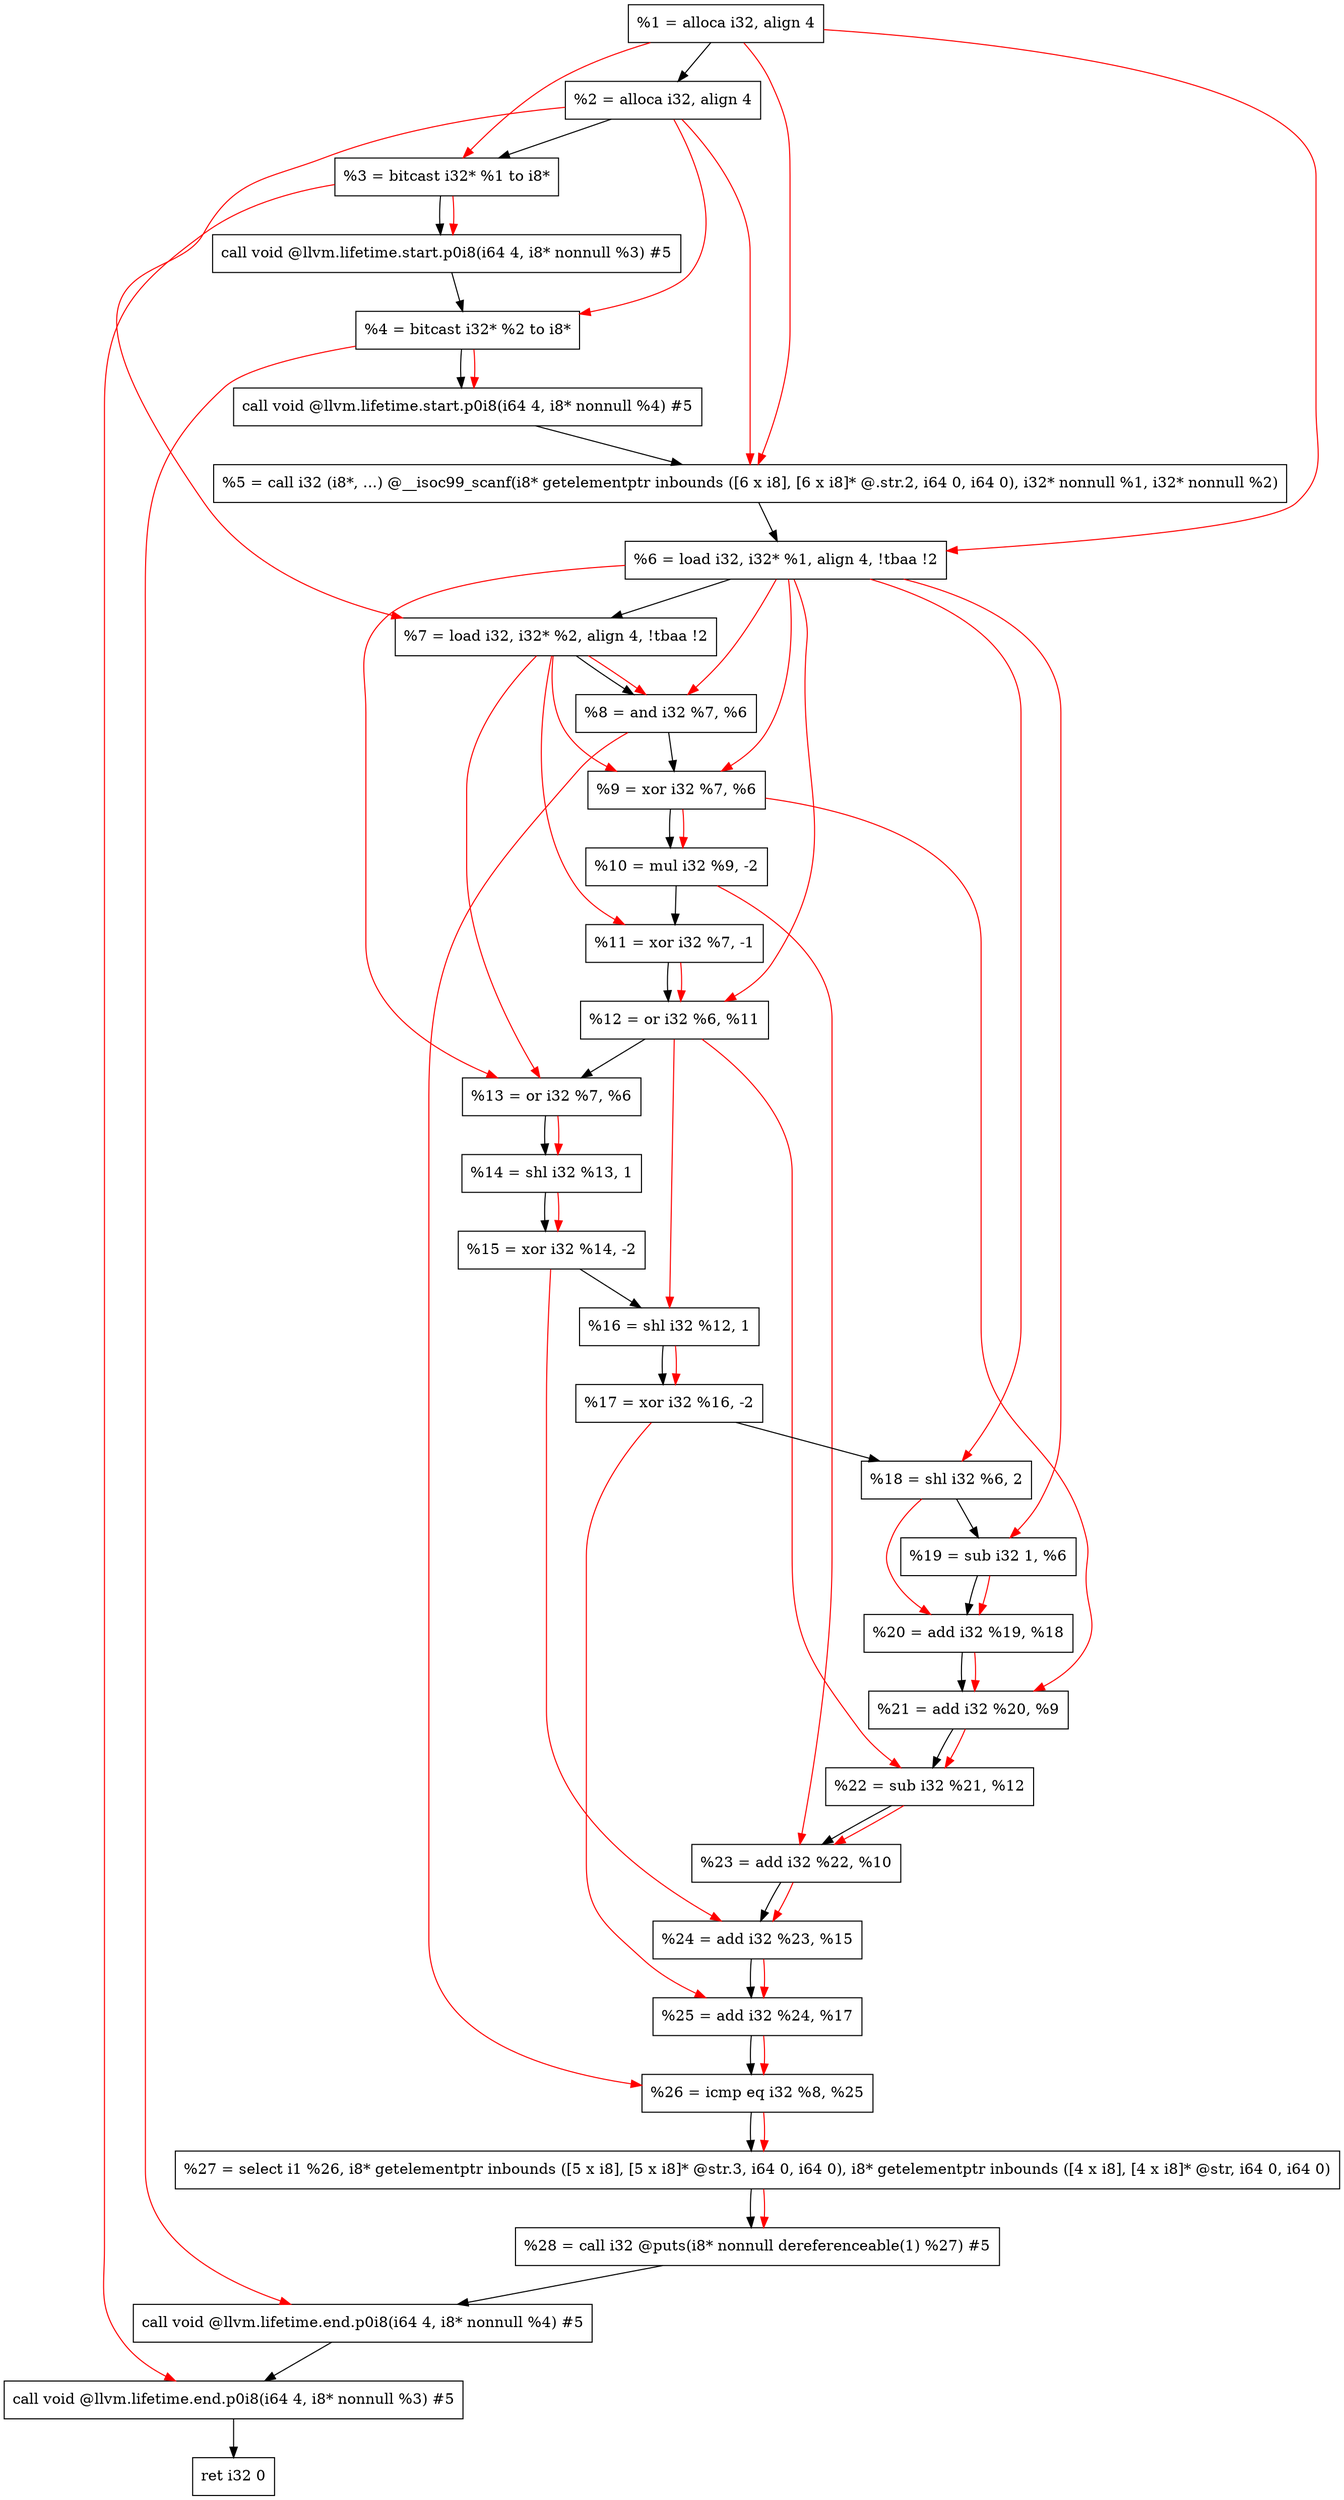 digraph "DFG for'main' function" {
	Node0x1c989d8[shape=record, label="  %1 = alloca i32, align 4"];
	Node0x1c98a58[shape=record, label="  %2 = alloca i32, align 4"];
	Node0x1c98ae8[shape=record, label="  %3 = bitcast i32* %1 to i8*"];
	Node0x1c98f48[shape=record, label="  call void @llvm.lifetime.start.p0i8(i64 4, i8* nonnull %3) #5"];
	Node0x1c99028[shape=record, label="  %4 = bitcast i32* %2 to i8*"];
	Node0x1c99148[shape=record, label="  call void @llvm.lifetime.start.p0i8(i64 4, i8* nonnull %4) #5"];
	Node0x1c99380[shape=record, label="  %5 = call i32 (i8*, ...) @__isoc99_scanf(i8* getelementptr inbounds ([6 x i8], [6 x i8]* @.str.2, i64 0, i64 0), i32* nonnull %1, i32* nonnull %2)"];
	Node0x1c99438[shape=record, label="  %6 = load i32, i32* %1, align 4, !tbaa !2"];
	Node0x1c9a3a8[shape=record, label="  %7 = load i32, i32* %2, align 4, !tbaa !2"];
	Node0x1c9aa30[shape=record, label="  %8 = and i32 %7, %6"];
	Node0x1c9aaa0[shape=record, label="  %9 = xor i32 %7, %6"];
	Node0x1c9ab10[shape=record, label="  %10 = mul i32 %9, -2"];
	Node0x1c9ab80[shape=record, label="  %11 = xor i32 %7, -1"];
	Node0x1c9abf0[shape=record, label="  %12 = or i32 %6, %11"];
	Node0x1c9ac60[shape=record, label="  %13 = or i32 %7, %6"];
	Node0x1c9acd0[shape=record, label="  %14 = shl i32 %13, 1"];
	Node0x1c9ad40[shape=record, label="  %15 = xor i32 %14, -2"];
	Node0x1c9adb0[shape=record, label="  %16 = shl i32 %12, 1"];
	Node0x1c9ae20[shape=record, label="  %17 = xor i32 %16, -2"];
	Node0x1c9ae90[shape=record, label="  %18 = shl i32 %6, 2"];
	Node0x1c9af00[shape=record, label="  %19 = sub i32 1, %6"];
	Node0x1c9af70[shape=record, label="  %20 = add i32 %19, %18"];
	Node0x1c9afe0[shape=record, label="  %21 = add i32 %20, %9"];
	Node0x1c9b050[shape=record, label="  %22 = sub i32 %21, %12"];
	Node0x1c9b0c0[shape=record, label="  %23 = add i32 %22, %10"];
	Node0x1c9b130[shape=record, label="  %24 = add i32 %23, %15"];
	Node0x1c9b1a0[shape=record, label="  %25 = add i32 %24, %17"];
	Node0x1c9b210[shape=record, label="  %26 = icmp eq i32 %8, %25"];
	Node0x1c399d8[shape=record, label="  %27 = select i1 %26, i8* getelementptr inbounds ([5 x i8], [5 x i8]* @str.3, i64 0, i64 0), i8* getelementptr inbounds ([4 x i8], [4 x i8]* @str, i64 0, i64 0)"];
	Node0x1c9b2a0[shape=record, label="  %28 = call i32 @puts(i8* nonnull dereferenceable(1) %27) #5"];
	Node0x1c9b4f8[shape=record, label="  call void @llvm.lifetime.end.p0i8(i64 4, i8* nonnull %4) #5"];
	Node0x1c9b658[shape=record, label="  call void @llvm.lifetime.end.p0i8(i64 4, i8* nonnull %3) #5"];
	Node0x1c9b718[shape=record, label="  ret i32 0"];
	Node0x1c989d8 -> Node0x1c98a58;
	Node0x1c98a58 -> Node0x1c98ae8;
	Node0x1c98ae8 -> Node0x1c98f48;
	Node0x1c98f48 -> Node0x1c99028;
	Node0x1c99028 -> Node0x1c99148;
	Node0x1c99148 -> Node0x1c99380;
	Node0x1c99380 -> Node0x1c99438;
	Node0x1c99438 -> Node0x1c9a3a8;
	Node0x1c9a3a8 -> Node0x1c9aa30;
	Node0x1c9aa30 -> Node0x1c9aaa0;
	Node0x1c9aaa0 -> Node0x1c9ab10;
	Node0x1c9ab10 -> Node0x1c9ab80;
	Node0x1c9ab80 -> Node0x1c9abf0;
	Node0x1c9abf0 -> Node0x1c9ac60;
	Node0x1c9ac60 -> Node0x1c9acd0;
	Node0x1c9acd0 -> Node0x1c9ad40;
	Node0x1c9ad40 -> Node0x1c9adb0;
	Node0x1c9adb0 -> Node0x1c9ae20;
	Node0x1c9ae20 -> Node0x1c9ae90;
	Node0x1c9ae90 -> Node0x1c9af00;
	Node0x1c9af00 -> Node0x1c9af70;
	Node0x1c9af70 -> Node0x1c9afe0;
	Node0x1c9afe0 -> Node0x1c9b050;
	Node0x1c9b050 -> Node0x1c9b0c0;
	Node0x1c9b0c0 -> Node0x1c9b130;
	Node0x1c9b130 -> Node0x1c9b1a0;
	Node0x1c9b1a0 -> Node0x1c9b210;
	Node0x1c9b210 -> Node0x1c399d8;
	Node0x1c399d8 -> Node0x1c9b2a0;
	Node0x1c9b2a0 -> Node0x1c9b4f8;
	Node0x1c9b4f8 -> Node0x1c9b658;
	Node0x1c9b658 -> Node0x1c9b718;
edge [color=red]
	Node0x1c989d8 -> Node0x1c98ae8;
	Node0x1c98ae8 -> Node0x1c98f48;
	Node0x1c98a58 -> Node0x1c99028;
	Node0x1c99028 -> Node0x1c99148;
	Node0x1c989d8 -> Node0x1c99380;
	Node0x1c98a58 -> Node0x1c99380;
	Node0x1c989d8 -> Node0x1c99438;
	Node0x1c98a58 -> Node0x1c9a3a8;
	Node0x1c9a3a8 -> Node0x1c9aa30;
	Node0x1c99438 -> Node0x1c9aa30;
	Node0x1c9a3a8 -> Node0x1c9aaa0;
	Node0x1c99438 -> Node0x1c9aaa0;
	Node0x1c9aaa0 -> Node0x1c9ab10;
	Node0x1c9a3a8 -> Node0x1c9ab80;
	Node0x1c99438 -> Node0x1c9abf0;
	Node0x1c9ab80 -> Node0x1c9abf0;
	Node0x1c9a3a8 -> Node0x1c9ac60;
	Node0x1c99438 -> Node0x1c9ac60;
	Node0x1c9ac60 -> Node0x1c9acd0;
	Node0x1c9acd0 -> Node0x1c9ad40;
	Node0x1c9abf0 -> Node0x1c9adb0;
	Node0x1c9adb0 -> Node0x1c9ae20;
	Node0x1c99438 -> Node0x1c9ae90;
	Node0x1c99438 -> Node0x1c9af00;
	Node0x1c9af00 -> Node0x1c9af70;
	Node0x1c9ae90 -> Node0x1c9af70;
	Node0x1c9af70 -> Node0x1c9afe0;
	Node0x1c9aaa0 -> Node0x1c9afe0;
	Node0x1c9afe0 -> Node0x1c9b050;
	Node0x1c9abf0 -> Node0x1c9b050;
	Node0x1c9b050 -> Node0x1c9b0c0;
	Node0x1c9ab10 -> Node0x1c9b0c0;
	Node0x1c9b0c0 -> Node0x1c9b130;
	Node0x1c9ad40 -> Node0x1c9b130;
	Node0x1c9b130 -> Node0x1c9b1a0;
	Node0x1c9ae20 -> Node0x1c9b1a0;
	Node0x1c9aa30 -> Node0x1c9b210;
	Node0x1c9b1a0 -> Node0x1c9b210;
	Node0x1c9b210 -> Node0x1c399d8;
	Node0x1c399d8 -> Node0x1c9b2a0;
	Node0x1c99028 -> Node0x1c9b4f8;
	Node0x1c98ae8 -> Node0x1c9b658;
}

